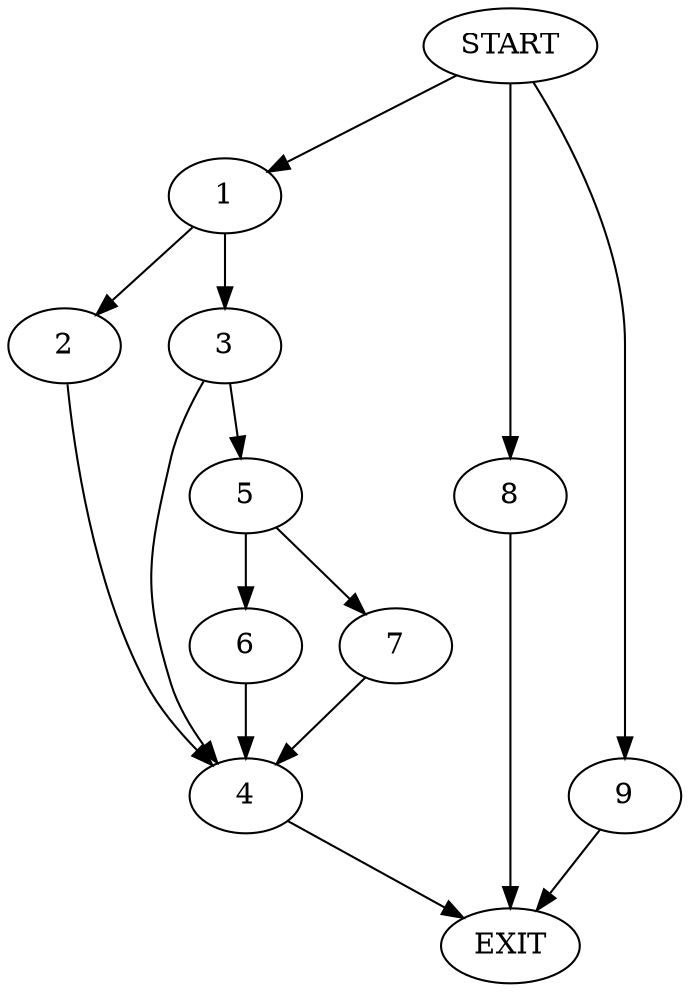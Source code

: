 digraph {
0 [label="START"]
10 [label="EXIT"]
0 -> 1
1 -> 2
1 -> 3
3 -> 4
3 -> 5
2 -> 4
4 -> 10
5 -> 6
5 -> 7
7 -> 4
6 -> 4
0 -> 8
8 -> 10
0 -> 9
9 -> 10
}
